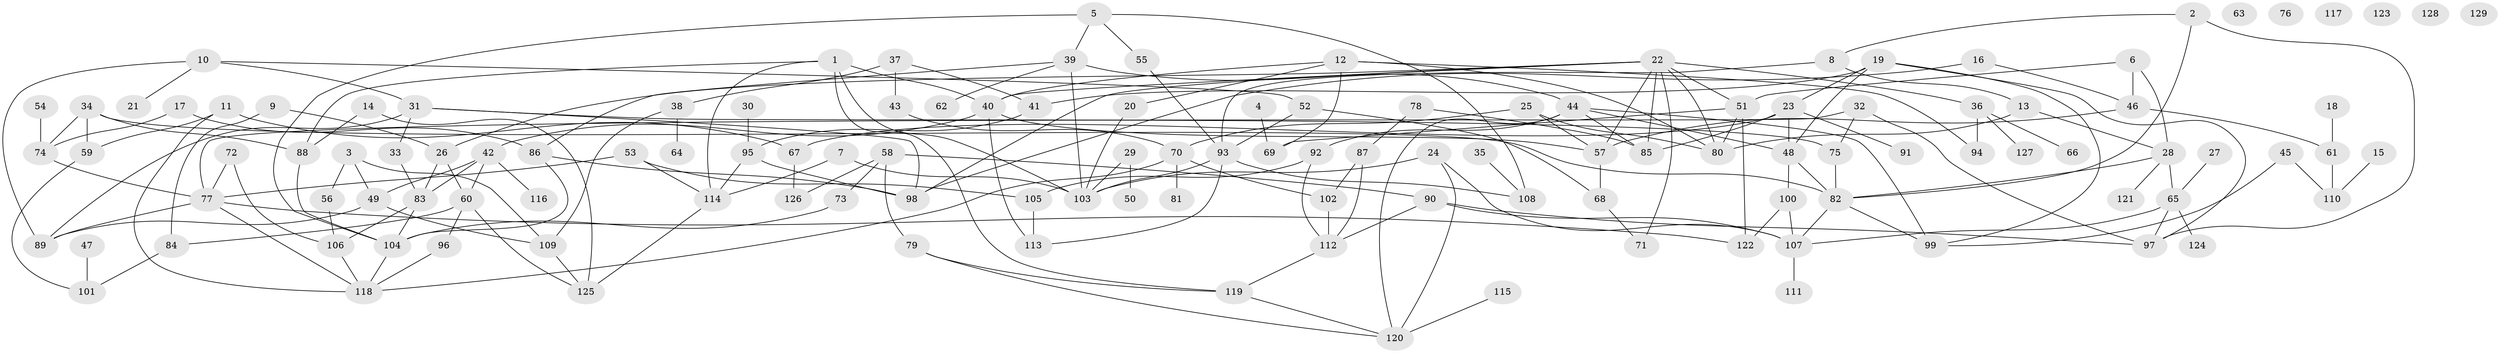 // coarse degree distribution, {7: 0.07692307692307693, 6: 0.07692307692307693, 4: 0.16483516483516483, 1: 0.17582417582417584, 3: 0.1978021978021978, 2: 0.0989010989010989, 5: 0.08791208791208792, 11: 0.01098901098901099, 8: 0.02197802197802198, 9: 0.02197802197802198, 0: 0.06593406593406594}
// Generated by graph-tools (version 1.1) at 2025/41/03/06/25 10:41:19]
// undirected, 129 vertices, 203 edges
graph export_dot {
graph [start="1"]
  node [color=gray90,style=filled];
  1;
  2;
  3;
  4;
  5;
  6;
  7;
  8;
  9;
  10;
  11;
  12;
  13;
  14;
  15;
  16;
  17;
  18;
  19;
  20;
  21;
  22;
  23;
  24;
  25;
  26;
  27;
  28;
  29;
  30;
  31;
  32;
  33;
  34;
  35;
  36;
  37;
  38;
  39;
  40;
  41;
  42;
  43;
  44;
  45;
  46;
  47;
  48;
  49;
  50;
  51;
  52;
  53;
  54;
  55;
  56;
  57;
  58;
  59;
  60;
  61;
  62;
  63;
  64;
  65;
  66;
  67;
  68;
  69;
  70;
  71;
  72;
  73;
  74;
  75;
  76;
  77;
  78;
  79;
  80;
  81;
  82;
  83;
  84;
  85;
  86;
  87;
  88;
  89;
  90;
  91;
  92;
  93;
  94;
  95;
  96;
  97;
  98;
  99;
  100;
  101;
  102;
  103;
  104;
  105;
  106;
  107;
  108;
  109;
  110;
  111;
  112;
  113;
  114;
  115;
  116;
  117;
  118;
  119;
  120;
  121;
  122;
  123;
  124;
  125;
  126;
  127;
  128;
  129;
  1 -- 40;
  1 -- 88;
  1 -- 103;
  1 -- 114;
  1 -- 119;
  2 -- 8;
  2 -- 82;
  2 -- 97;
  3 -- 49;
  3 -- 56;
  3 -- 109;
  4 -- 69;
  5 -- 39;
  5 -- 55;
  5 -- 104;
  5 -- 108;
  6 -- 28;
  6 -- 46;
  6 -- 51;
  7 -- 103;
  7 -- 114;
  8 -- 13;
  8 -- 93;
  9 -- 26;
  9 -- 84;
  10 -- 21;
  10 -- 31;
  10 -- 52;
  10 -- 89;
  11 -- 59;
  11 -- 67;
  11 -- 118;
  12 -- 20;
  12 -- 40;
  12 -- 69;
  12 -- 80;
  12 -- 94;
  13 -- 28;
  13 -- 80;
  14 -- 88;
  14 -- 125;
  15 -- 110;
  16 -- 46;
  16 -- 98;
  17 -- 74;
  17 -- 86;
  18 -- 61;
  19 -- 23;
  19 -- 41;
  19 -- 48;
  19 -- 97;
  19 -- 99;
  20 -- 103;
  22 -- 26;
  22 -- 36;
  22 -- 40;
  22 -- 51;
  22 -- 57;
  22 -- 71;
  22 -- 80;
  22 -- 85;
  22 -- 98;
  23 -- 48;
  23 -- 67;
  23 -- 85;
  23 -- 91;
  24 -- 103;
  24 -- 107;
  24 -- 120;
  25 -- 57;
  25 -- 70;
  25 -- 80;
  26 -- 60;
  26 -- 83;
  27 -- 65;
  28 -- 65;
  28 -- 82;
  28 -- 121;
  29 -- 50;
  29 -- 103;
  30 -- 95;
  31 -- 33;
  31 -- 75;
  31 -- 89;
  31 -- 98;
  32 -- 75;
  32 -- 77;
  32 -- 97;
  33 -- 83;
  34 -- 59;
  34 -- 74;
  34 -- 82;
  34 -- 88;
  35 -- 108;
  36 -- 66;
  36 -- 94;
  36 -- 127;
  37 -- 38;
  37 -- 41;
  37 -- 43;
  38 -- 64;
  38 -- 109;
  39 -- 44;
  39 -- 62;
  39 -- 86;
  39 -- 103;
  40 -- 42;
  40 -- 57;
  40 -- 113;
  41 -- 95;
  42 -- 49;
  42 -- 60;
  42 -- 83;
  42 -- 116;
  43 -- 70;
  44 -- 48;
  44 -- 85;
  44 -- 92;
  44 -- 99;
  44 -- 120;
  45 -- 99;
  45 -- 110;
  46 -- 57;
  46 -- 61;
  47 -- 101;
  48 -- 82;
  48 -- 100;
  49 -- 89;
  49 -- 109;
  51 -- 69;
  51 -- 80;
  51 -- 122;
  52 -- 68;
  52 -- 93;
  53 -- 77;
  53 -- 105;
  53 -- 114;
  54 -- 74;
  55 -- 93;
  56 -- 106;
  57 -- 68;
  58 -- 73;
  58 -- 79;
  58 -- 90;
  58 -- 126;
  59 -- 101;
  60 -- 84;
  60 -- 96;
  60 -- 125;
  61 -- 110;
  65 -- 97;
  65 -- 107;
  65 -- 124;
  67 -- 126;
  68 -- 71;
  70 -- 81;
  70 -- 102;
  70 -- 118;
  72 -- 77;
  72 -- 106;
  73 -- 104;
  74 -- 77;
  75 -- 82;
  77 -- 89;
  77 -- 118;
  77 -- 122;
  78 -- 85;
  78 -- 87;
  79 -- 119;
  79 -- 120;
  82 -- 99;
  82 -- 107;
  83 -- 104;
  83 -- 106;
  84 -- 101;
  86 -- 98;
  86 -- 104;
  87 -- 102;
  87 -- 112;
  88 -- 104;
  90 -- 97;
  90 -- 107;
  90 -- 112;
  92 -- 105;
  92 -- 112;
  93 -- 103;
  93 -- 108;
  93 -- 113;
  95 -- 98;
  95 -- 114;
  96 -- 118;
  100 -- 107;
  100 -- 122;
  102 -- 112;
  104 -- 118;
  105 -- 113;
  106 -- 118;
  107 -- 111;
  109 -- 125;
  112 -- 119;
  114 -- 125;
  115 -- 120;
  119 -- 120;
}
